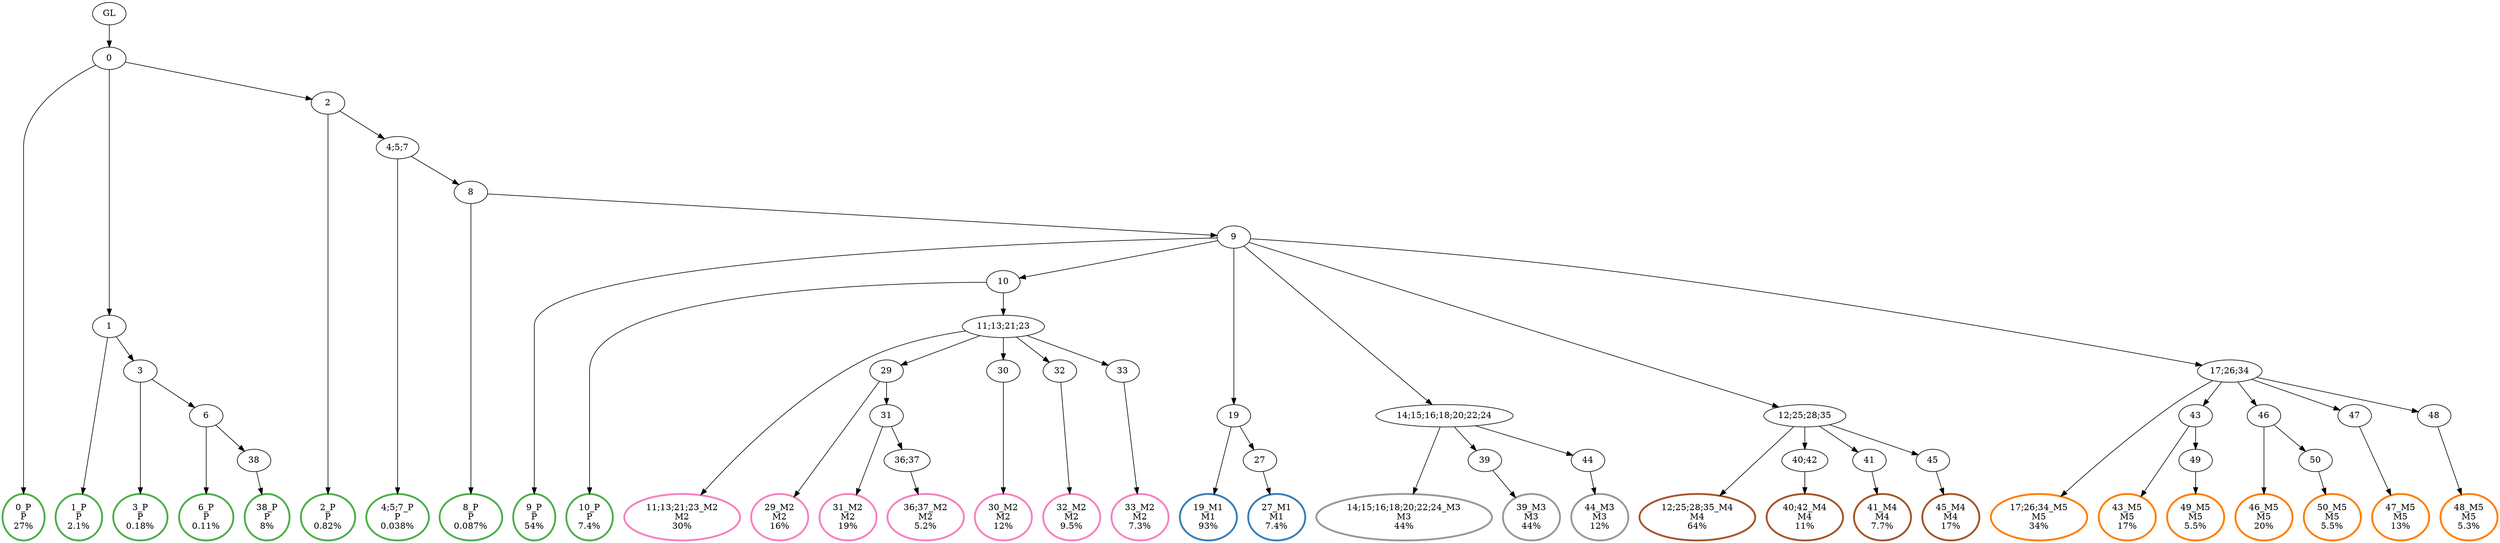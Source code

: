 digraph T {
	{
		rank=same
		64 [penwidth=3,colorscheme=set19,color=3,label="0_P\nP\n27%"]
		62 [penwidth=3,colorscheme=set19,color=3,label="1_P\nP\n2.1%"]
		60 [penwidth=3,colorscheme=set19,color=3,label="3_P\nP\n0.18%"]
		58 [penwidth=3,colorscheme=set19,color=3,label="6_P\nP\n0.11%"]
		56 [penwidth=3,colorscheme=set19,color=3,label="38_P\nP\n8%"]
		54 [penwidth=3,colorscheme=set19,color=3,label="2_P\nP\n0.82%"]
		52 [penwidth=3,colorscheme=set19,color=3,label="4;5;7_P\nP\n0.038%"]
		50 [penwidth=3,colorscheme=set19,color=3,label="8_P\nP\n0.087%"]
		48 [penwidth=3,colorscheme=set19,color=3,label="9_P\nP\n54%"]
		46 [penwidth=3,colorscheme=set19,color=3,label="10_P\nP\n7.4%"]
		44 [penwidth=3,colorscheme=set19,color=2,label="19_M1\nM1\n93%"]
		42 [penwidth=3,colorscheme=set19,color=2,label="27_M1\nM1\n7.4%"]
		40 [penwidth=3,colorscheme=set19,color=8,label="11;13;21;23_M2\nM2\n30%"]
		38 [penwidth=3,colorscheme=set19,color=8,label="29_M2\nM2\n16%"]
		36 [penwidth=3,colorscheme=set19,color=8,label="31_M2\nM2\n19%"]
		34 [penwidth=3,colorscheme=set19,color=8,label="36;37_M2\nM2\n5.2%"]
		32 [penwidth=3,colorscheme=set19,color=8,label="30_M2\nM2\n12%"]
		30 [penwidth=3,colorscheme=set19,color=8,label="32_M2\nM2\n9.5%"]
		28 [penwidth=3,colorscheme=set19,color=8,label="33_M2\nM2\n7.3%"]
		26 [penwidth=3,colorscheme=set19,color=9,label="14;15;16;18;20;22;24_M3\nM3\n44%"]
		24 [penwidth=3,colorscheme=set19,color=9,label="39_M3\nM3\n44%"]
		22 [penwidth=3,colorscheme=set19,color=9,label="44_M3\nM3\n12%"]
		20 [penwidth=3,colorscheme=set19,color=7,label="12;25;28;35_M4\nM4\n64%"]
		18 [penwidth=3,colorscheme=set19,color=7,label="40;42_M4\nM4\n11%"]
		16 [penwidth=3,colorscheme=set19,color=7,label="41_M4\nM4\n7.7%"]
		14 [penwidth=3,colorscheme=set19,color=7,label="45_M4\nM4\n17%"]
		12 [penwidth=3,colorscheme=set19,color=5,label="17;26;34_M5\nM5\n34%"]
		10 [penwidth=3,colorscheme=set19,color=5,label="43_M5\nM5\n17%"]
		8 [penwidth=3,colorscheme=set19,color=5,label="49_M5\nM5\n5.5%"]
		6 [penwidth=3,colorscheme=set19,color=5,label="46_M5\nM5\n20%"]
		4 [penwidth=3,colorscheme=set19,color=5,label="50_M5\nM5\n5.5%"]
		2 [penwidth=3,colorscheme=set19,color=5,label="47_M5\nM5\n13%"]
		0 [penwidth=3,colorscheme=set19,color=5,label="48_M5\nM5\n5.3%"]
	}
	66 [label="GL"]
	65 [label="0"]
	63 [label="1"]
	61 [label="3"]
	59 [label="6"]
	57 [label="38"]
	55 [label="2"]
	53 [label="4;5;7"]
	51 [label="8"]
	49 [label="9"]
	47 [label="10"]
	45 [label="19"]
	43 [label="27"]
	41 [label="11;13;21;23"]
	39 [label="29"]
	37 [label="31"]
	35 [label="36;37"]
	33 [label="30"]
	31 [label="32"]
	29 [label="33"]
	27 [label="14;15;16;18;20;22;24"]
	25 [label="39"]
	23 [label="44"]
	21 [label="12;25;28;35"]
	19 [label="40;42"]
	17 [label="41"]
	15 [label="45"]
	13 [label="17;26;34"]
	11 [label="43"]
	9 [label="49"]
	7 [label="46"]
	5 [label="50"]
	3 [label="47"]
	1 [label="48"]
	66 -> 65
	65 -> 64
	65 -> 63
	65 -> 55
	63 -> 62
	63 -> 61
	61 -> 60
	61 -> 59
	59 -> 58
	59 -> 57
	57 -> 56
	55 -> 54
	55 -> 53
	53 -> 52
	53 -> 51
	51 -> 50
	51 -> 49
	49 -> 48
	49 -> 47
	49 -> 45
	49 -> 27
	49 -> 21
	49 -> 13
	47 -> 46
	47 -> 41
	45 -> 44
	45 -> 43
	43 -> 42
	41 -> 40
	41 -> 39
	41 -> 33
	41 -> 31
	41 -> 29
	39 -> 38
	39 -> 37
	37 -> 36
	37 -> 35
	35 -> 34
	33 -> 32
	31 -> 30
	29 -> 28
	27 -> 26
	27 -> 25
	27 -> 23
	25 -> 24
	23 -> 22
	21 -> 20
	21 -> 19
	21 -> 17
	21 -> 15
	19 -> 18
	17 -> 16
	15 -> 14
	13 -> 12
	13 -> 11
	13 -> 7
	13 -> 3
	13 -> 1
	11 -> 10
	11 -> 9
	9 -> 8
	7 -> 6
	7 -> 5
	5 -> 4
	3 -> 2
	1 -> 0
}
